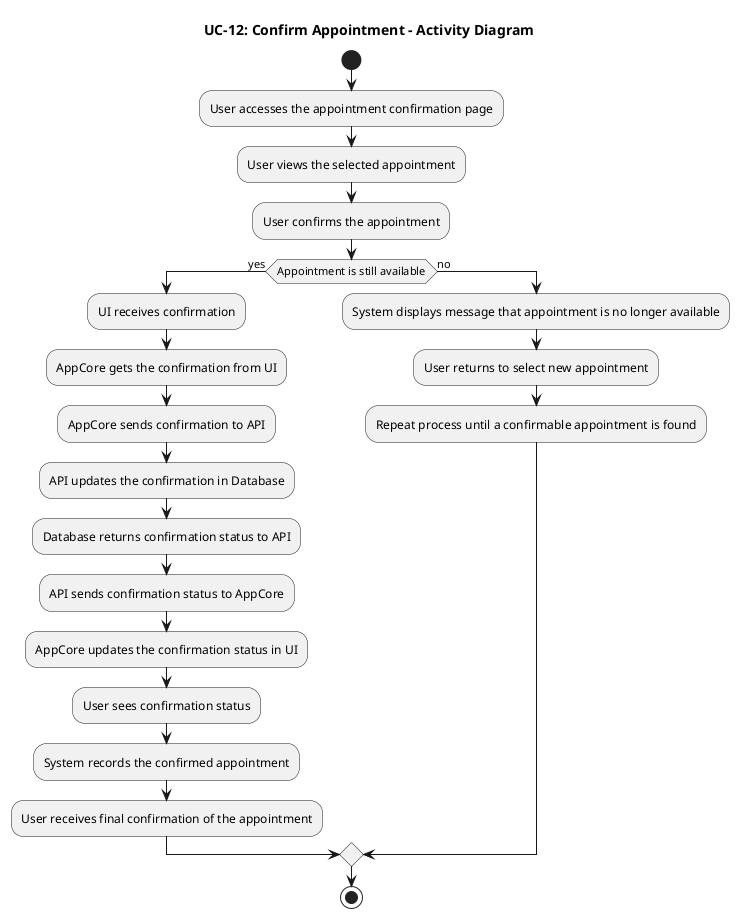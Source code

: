 @startuml
title UC-12: Confirm Appointment - Activity Diagram

start

:User accesses the appointment confirmation page;

:User views the selected appointment;

:User confirms the appointment;

if (Appointment is still available) then (yes)
  :UI receives confirmation;

  :AppCore gets the confirmation from UI;

  :AppCore sends confirmation to API;

  :API updates the confirmation in Database;

  :Database returns confirmation status to API;

  :API sends confirmation status to AppCore;

  :AppCore updates the confirmation status in UI;

  :User sees confirmation status;

  :System records the confirmed appointment;

  :User receives final confirmation of the appointment;
else (no)
  :System displays message that appointment is no longer available;
  :User returns to select new appointment;
  :Repeat process until a confirmable appointment is found;
endif

stop

@enduml

